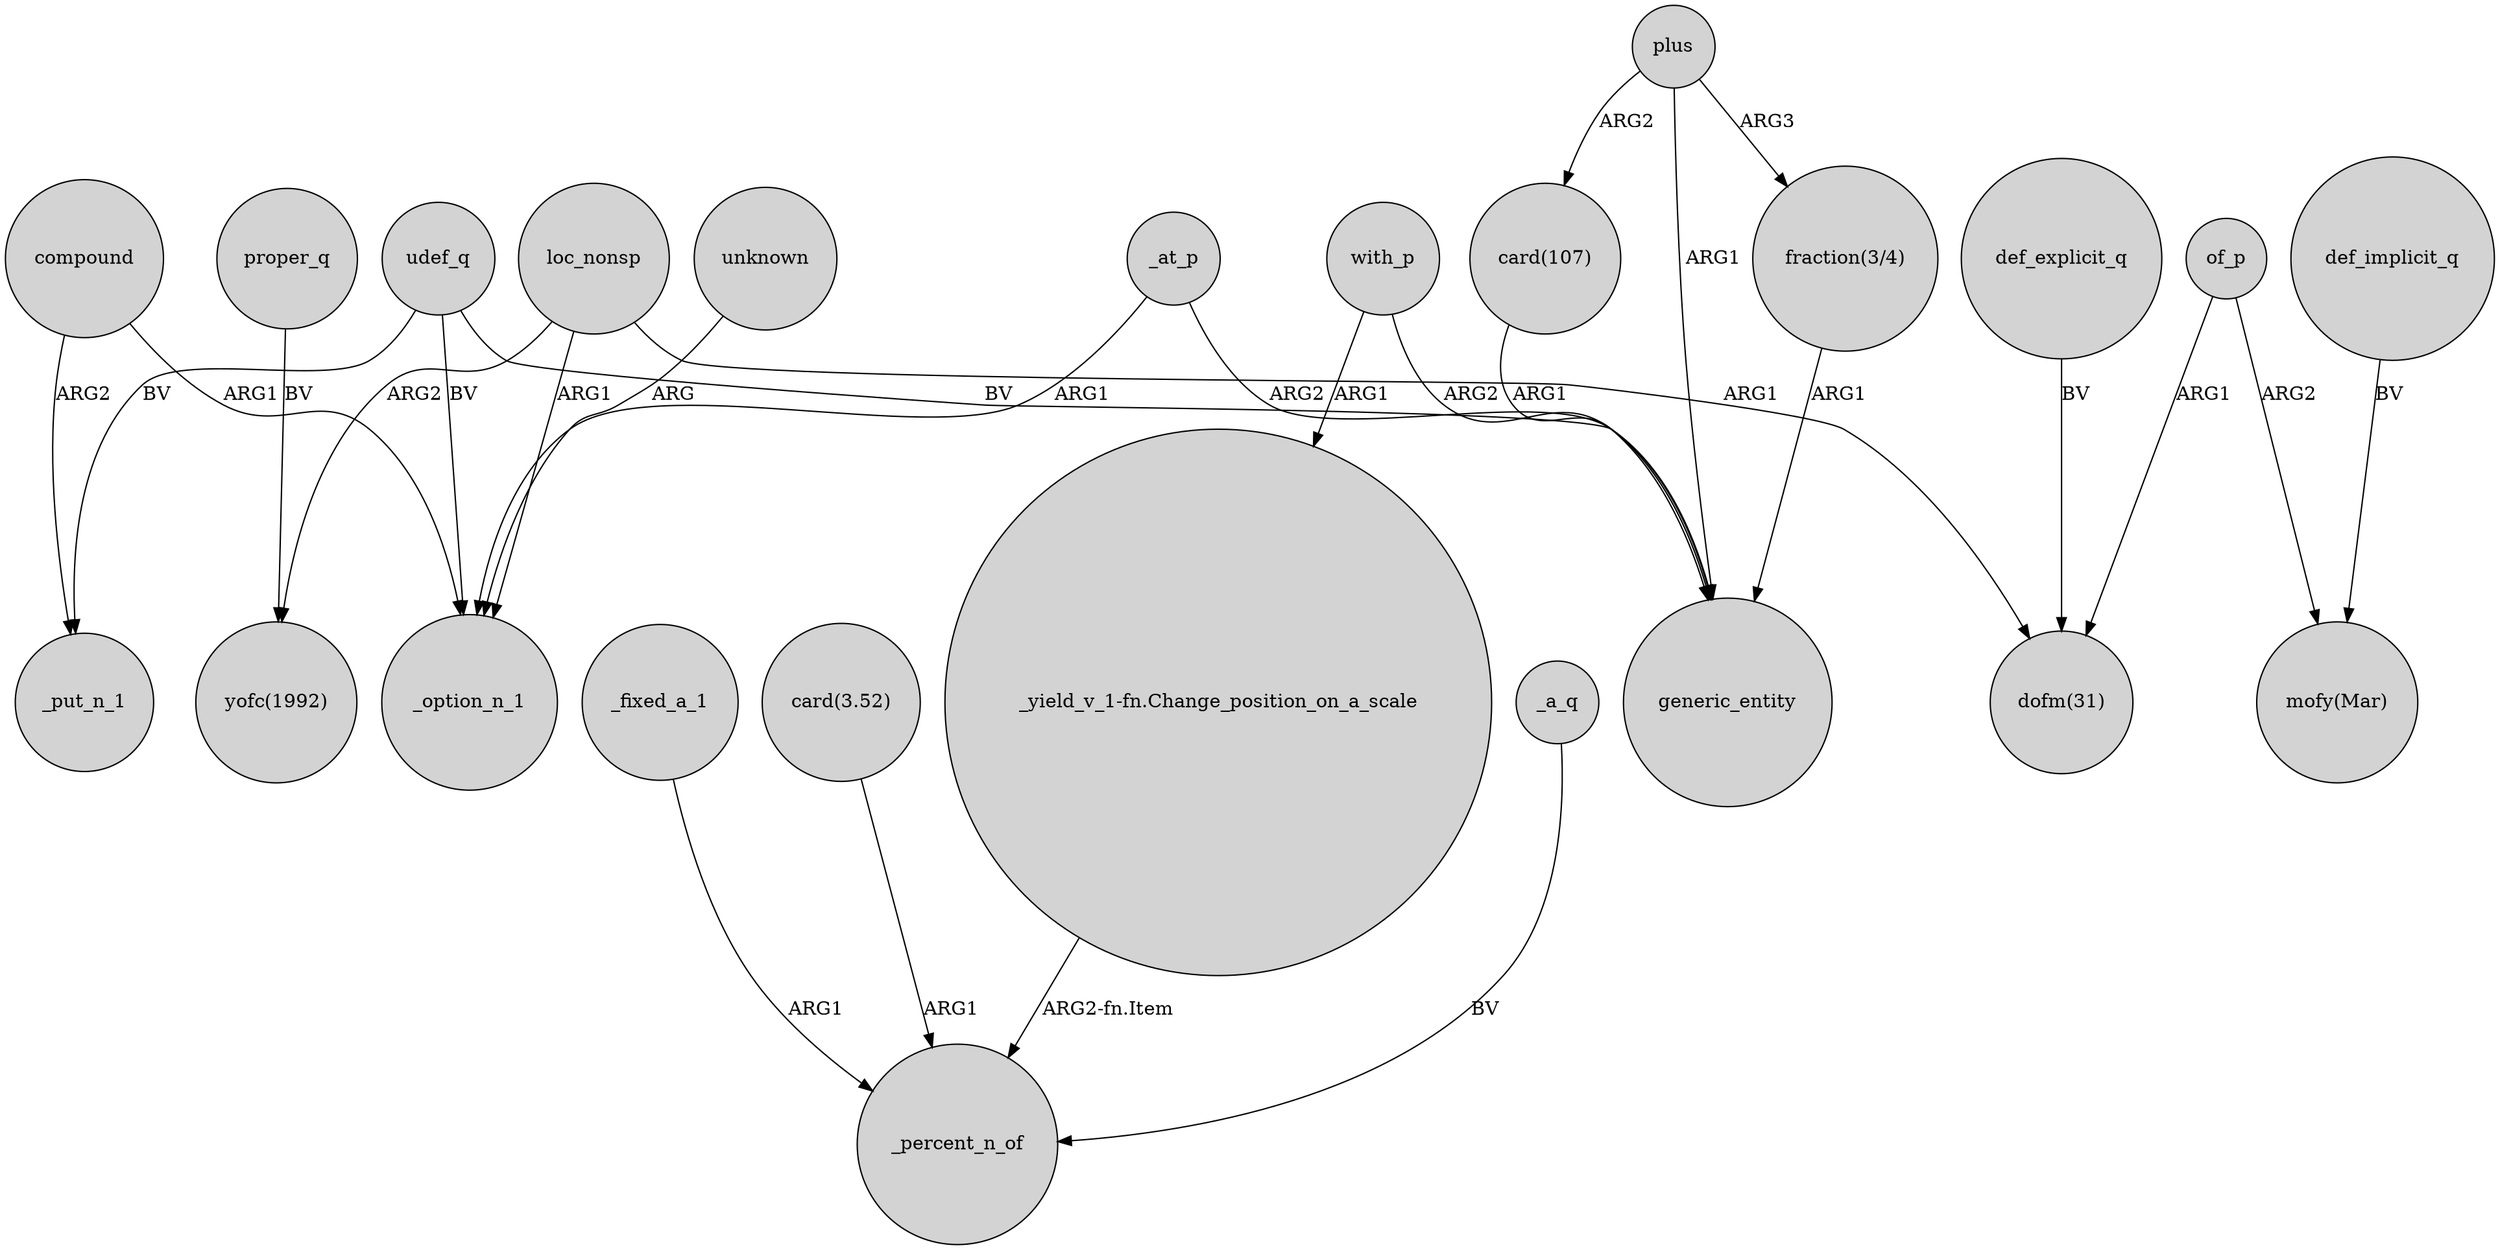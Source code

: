 digraph {
	node [shape=circle style=filled]
	loc_nonsp -> "yofc(1992)" [label=ARG2]
	_fixed_a_1 -> _percent_n_of [label=ARG1]
	of_p -> "mofy(Mar)" [label=ARG2]
	def_implicit_q -> "mofy(Mar)" [label=BV]
	"card(107)" -> generic_entity [label=ARG1]
	unknown -> _option_n_1 [label=ARG]
	udef_q -> _option_n_1 [label=BV]
	of_p -> "dofm(31)" [label=ARG1]
	udef_q -> _put_n_1 [label=BV]
	compound -> _option_n_1 [label=ARG1]
	udef_q -> generic_entity [label=BV]
	with_p -> generic_entity [label=ARG2]
	"card(3.52)" -> _percent_n_of [label=ARG1]
	proper_q -> "yofc(1992)" [label=BV]
	plus -> "card(107)" [label=ARG2]
	loc_nonsp -> _option_n_1 [label=ARG1]
	"_yield_v_1-fn.Change_position_on_a_scale" -> _percent_n_of [label="ARG2-fn.Item"]
	def_explicit_q -> "dofm(31)" [label=BV]
	plus -> generic_entity [label=ARG1]
	plus -> "fraction(3/4)" [label=ARG3]
	"fraction(3/4)" -> generic_entity [label=ARG1]
	loc_nonsp -> "dofm(31)" [label=ARG1]
	_at_p -> _option_n_1 [label=ARG1]
	_a_q -> _percent_n_of [label=BV]
	compound -> _put_n_1 [label=ARG2]
	_at_p -> generic_entity [label=ARG2]
	with_p -> "_yield_v_1-fn.Change_position_on_a_scale" [label=ARG1]
}
